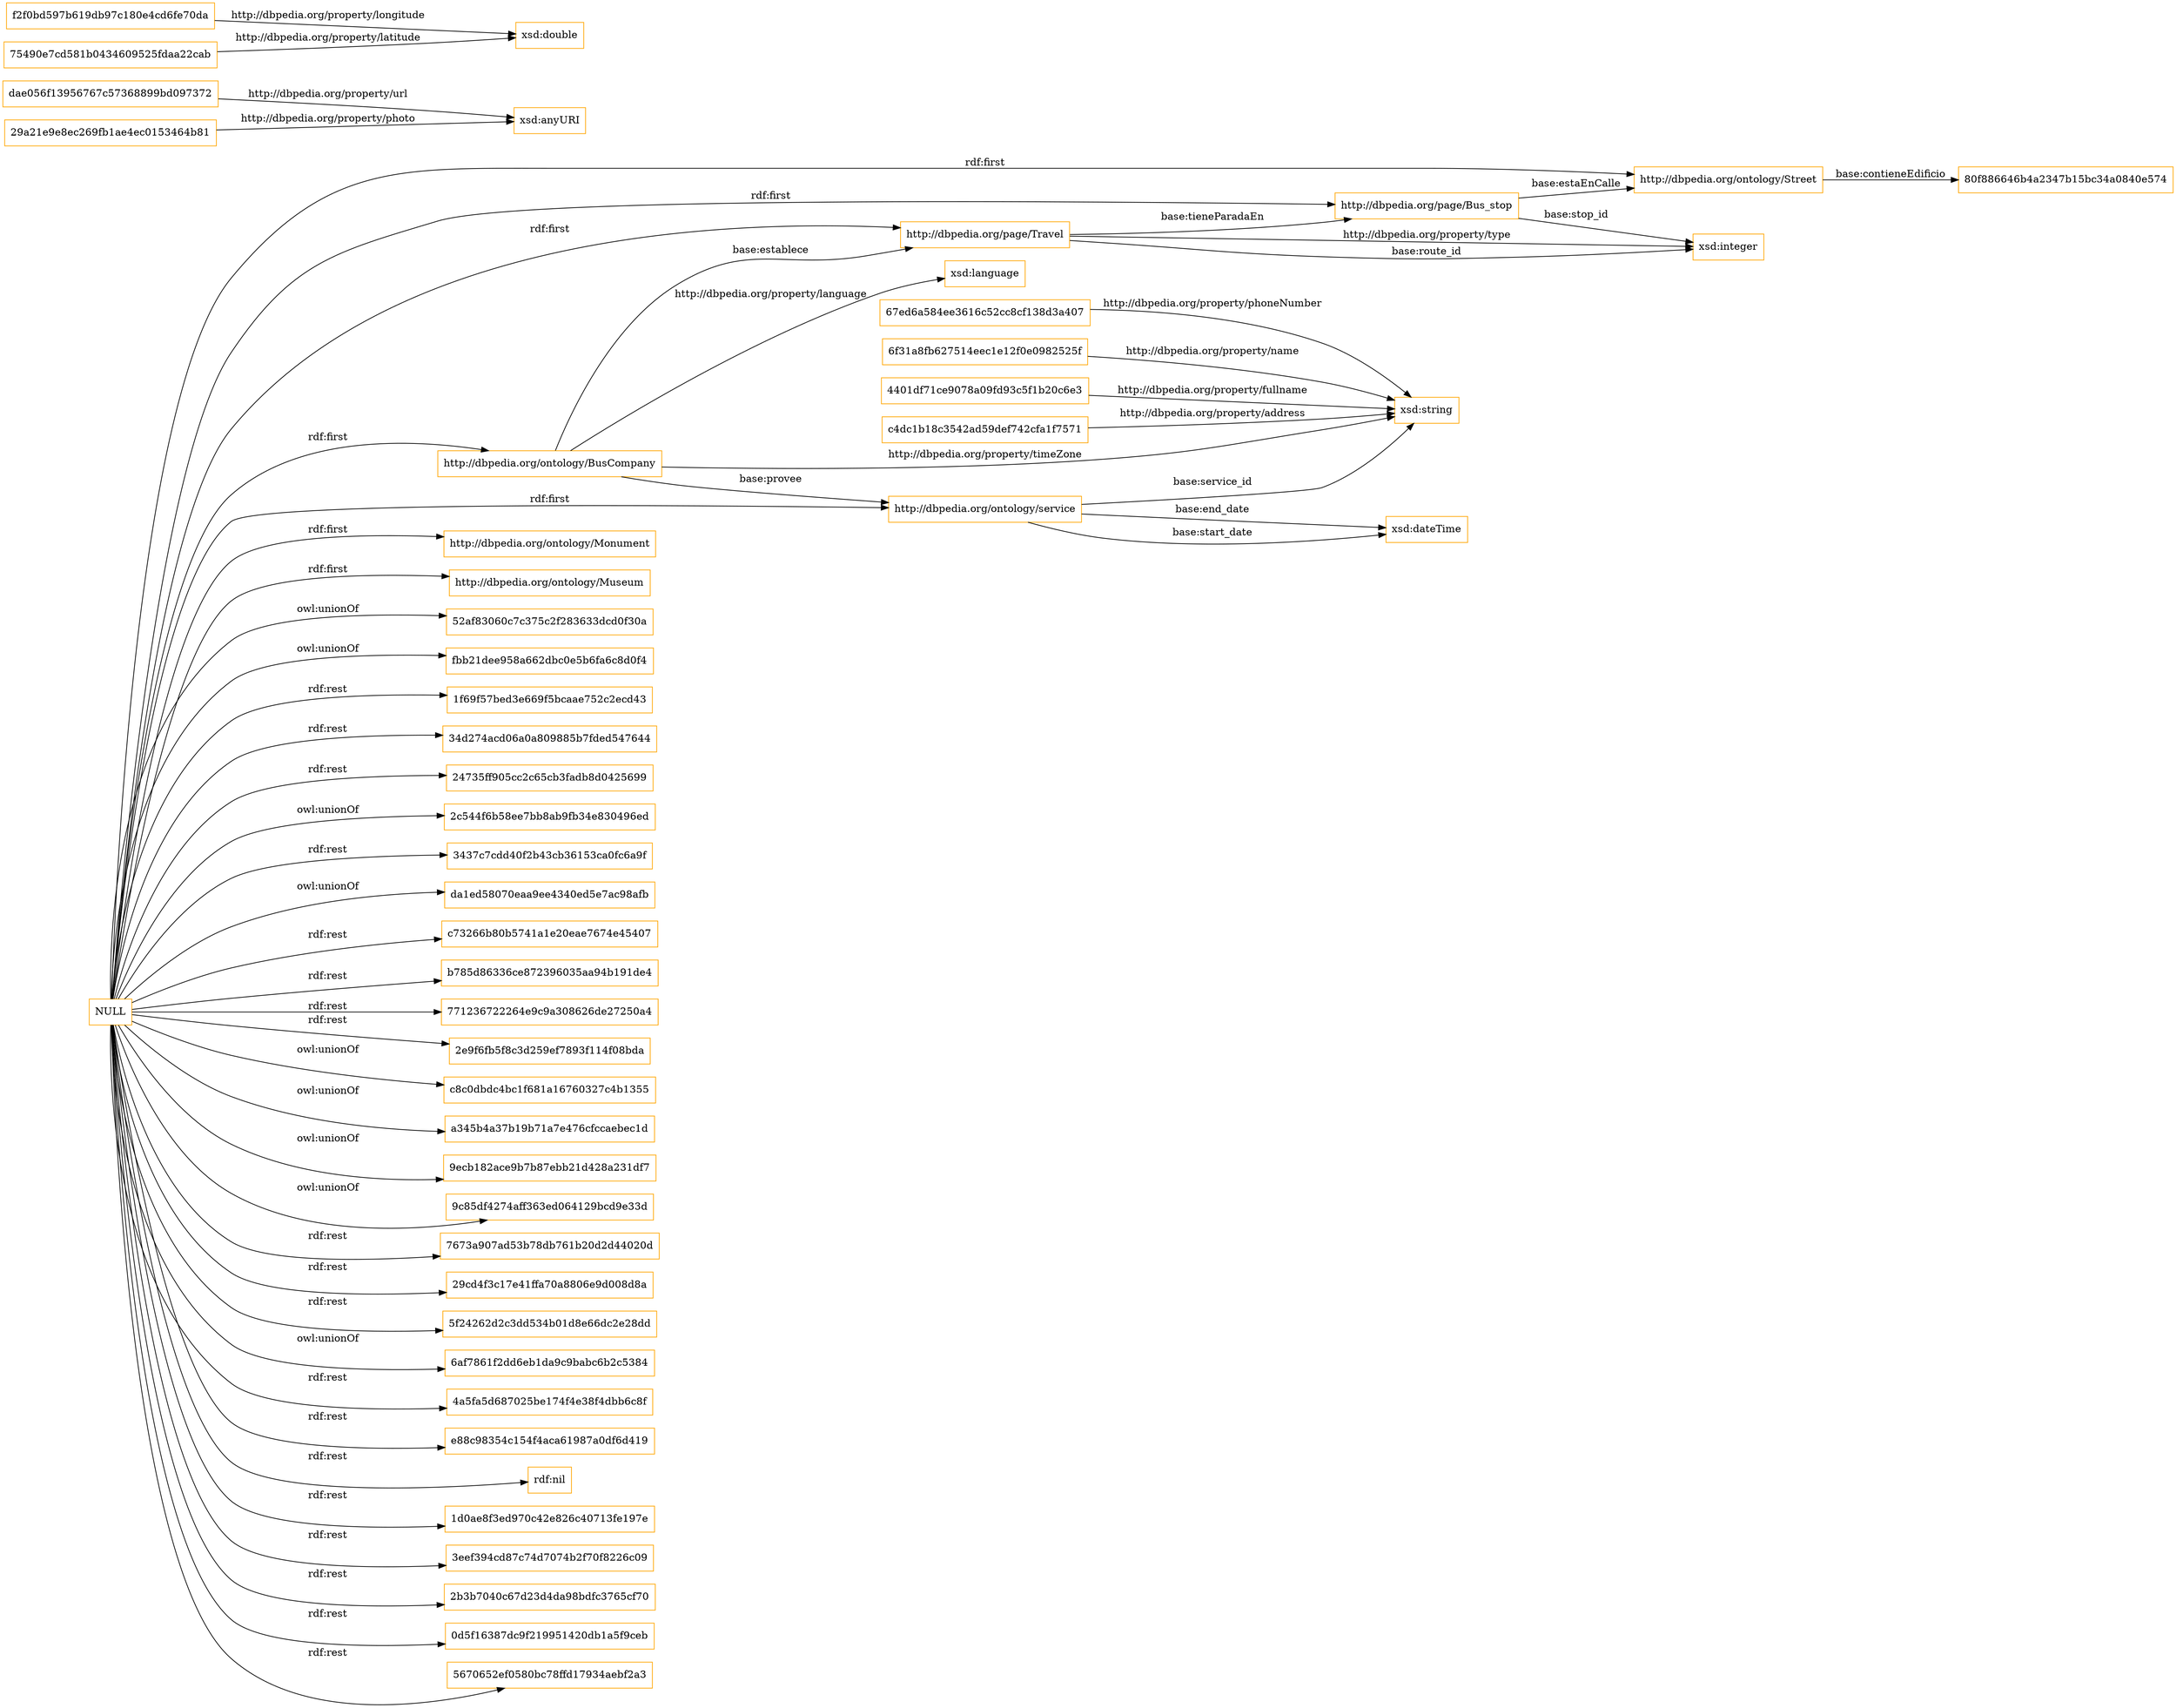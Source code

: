 digraph ar2dtool_diagram { 
rankdir=LR;
size="1501"
node [shape = rectangle, color="orange"]; "http://dbpedia.org/ontology/Street" "http://dbpedia.org/ontology/Monument" "http://dbpedia.org/ontology/Museum" "http://dbpedia.org/ontology/BusCompany" "http://dbpedia.org/page/Travel" "dae056f13956767c57368899bd097372" "67ed6a584ee3616c52cc8cf138d3a407" "29a21e9e8ec269fb1ae4ec0153464b81" "6f31a8fb627514eec1e12f0e0982525f" "http://dbpedia.org/ontology/service" "4401df71ce9078a09fd93c5f1b20c6e3" "http://dbpedia.org/page/Bus_stop" "f2f0bd597b619db97c180e4cd6fe70da" "75490e7cd581b0434609525fdaa22cab" "80f886646b4a2347b15bc34a0840e574" "c4dc1b18c3542ad59def742cfa1f7571" ; /*classes style*/
	"NULL" -> "52af83060c7c375c2f283633dcd0f30a" [ label = "owl:unionOf" ];
	"NULL" -> "fbb21dee958a662dbc0e5b6fa6c8d0f4" [ label = "owl:unionOf" ];
	"NULL" -> "1f69f57bed3e669f5bcaae752c2ecd43" [ label = "rdf:rest" ];
	"NULL" -> "34d274acd06a0a809885b7fded547644" [ label = "rdf:rest" ];
	"NULL" -> "24735ff905cc2c65cb3fadb8d0425699" [ label = "rdf:rest" ];
	"NULL" -> "2c544f6b58ee7bb8ab9fb34e830496ed" [ label = "owl:unionOf" ];
	"NULL" -> "http://dbpedia.org/page/Travel" [ label = "rdf:first" ];
	"NULL" -> "http://dbpedia.org/ontology/Monument" [ label = "rdf:first" ];
	"NULL" -> "3437c7cdd40f2b43cb36153ca0fc6a9f" [ label = "rdf:rest" ];
	"NULL" -> "da1ed58070eaa9ee4340ed5e7ac98afb" [ label = "owl:unionOf" ];
	"NULL" -> "c73266b80b5741a1e20eae7674e45407" [ label = "rdf:rest" ];
	"NULL" -> "b785d86336ce872396035aa94b191de4" [ label = "rdf:rest" ];
	"NULL" -> "771236722264e9c9a308626de27250a4" [ label = "rdf:rest" ];
	"NULL" -> "2e9f6fb5f8c3d259ef7893f114f08bda" [ label = "rdf:rest" ];
	"NULL" -> "c8c0dbdc4bc1f681a16760327c4b1355" [ label = "owl:unionOf" ];
	"NULL" -> "a345b4a37b19b71a7e476cfccaebec1d" [ label = "owl:unionOf" ];
	"NULL" -> "9ecb182ace9b7b87ebb21d428a231df7" [ label = "owl:unionOf" ];
	"NULL" -> "9c85df4274aff363ed064129bcd9e33d" [ label = "owl:unionOf" ];
	"NULL" -> "http://dbpedia.org/page/Bus_stop" [ label = "rdf:first" ];
	"NULL" -> "7673a907ad53b78db761b20d2d44020d" [ label = "rdf:rest" ];
	"NULL" -> "29cd4f3c17e41ffa70a8806e9d008d8a" [ label = "rdf:rest" ];
	"NULL" -> "5f24262d2c3dd534b01d8e66dc2e28dd" [ label = "rdf:rest" ];
	"NULL" -> "6af7861f2dd6eb1da9c9babc6b2c5384" [ label = "owl:unionOf" ];
	"NULL" -> "http://dbpedia.org/ontology/Street" [ label = "rdf:first" ];
	"NULL" -> "4a5fa5d687025be174f4e38f4dbb6c8f" [ label = "rdf:rest" ];
	"NULL" -> "e88c98354c154f4aca61987a0df6d419" [ label = "rdf:rest" ];
	"NULL" -> "rdf:nil" [ label = "rdf:rest" ];
	"NULL" -> "1d0ae8f3ed970c42e826c40713fe197e" [ label = "rdf:rest" ];
	"NULL" -> "http://dbpedia.org/ontology/BusCompany" [ label = "rdf:first" ];
	"NULL" -> "3eef394cd87c74d7074b2f70f8226c09" [ label = "rdf:rest" ];
	"NULL" -> "2b3b7040c67d23d4da98bdfc3765cf70" [ label = "rdf:rest" ];
	"NULL" -> "http://dbpedia.org/ontology/service" [ label = "rdf:first" ];
	"NULL" -> "0d5f16387dc9f219951420db1a5f9ceb" [ label = "rdf:rest" ];
	"NULL" -> "5670652ef0580bc78ffd17934aebf2a3" [ label = "rdf:rest" ];
	"NULL" -> "http://dbpedia.org/ontology/Museum" [ label = "rdf:first" ];
	"6f31a8fb627514eec1e12f0e0982525f" -> "xsd:string" [ label = "http://dbpedia.org/property/name" ];
	"http://dbpedia.org/page/Bus_stop" -> "xsd:integer" [ label = "base:stop_id" ];
	"http://dbpedia.org/ontology/BusCompany" -> "http://dbpedia.org/ontology/service" [ label = "base:provee" ];
	"4401df71ce9078a09fd93c5f1b20c6e3" -> "xsd:string" [ label = "http://dbpedia.org/property/fullname" ];
	"http://dbpedia.org/ontology/Street" -> "80f886646b4a2347b15bc34a0840e574" [ label = "base:contieneEdificio" ];
	"http://dbpedia.org/ontology/BusCompany" -> "xsd:language" [ label = "http://dbpedia.org/property/language" ];
	"dae056f13956767c57368899bd097372" -> "xsd:anyURI" [ label = "http://dbpedia.org/property/url" ];
	"http://dbpedia.org/ontology/BusCompany" -> "xsd:string" [ label = "http://dbpedia.org/property/timeZone" ];
	"29a21e9e8ec269fb1ae4ec0153464b81" -> "xsd:anyURI" [ label = "http://dbpedia.org/property/photo" ];
	"f2f0bd597b619db97c180e4cd6fe70da" -> "xsd:double" [ label = "http://dbpedia.org/property/longitude" ];
	"http://dbpedia.org/page/Travel" -> "xsd:integer" [ label = "http://dbpedia.org/property/type" ];
	"67ed6a584ee3616c52cc8cf138d3a407" -> "xsd:string" [ label = "http://dbpedia.org/property/phoneNumber" ];
	"c4dc1b18c3542ad59def742cfa1f7571" -> "xsd:string" [ label = "http://dbpedia.org/property/address" ];
	"http://dbpedia.org/ontology/service" -> "xsd:dateTime" [ label = "base:end_date" ];
	"http://dbpedia.org/page/Bus_stop" -> "http://dbpedia.org/ontology/Street" [ label = "base:estaEnCalle" ];
	"http://dbpedia.org/page/Travel" -> "xsd:integer" [ label = "base:route_id" ];
	"http://dbpedia.org/page/Travel" -> "http://dbpedia.org/page/Bus_stop" [ label = "base:tieneParadaEn" ];
	"75490e7cd581b0434609525fdaa22cab" -> "xsd:double" [ label = "http://dbpedia.org/property/latitude" ];
	"http://dbpedia.org/ontology/BusCompany" -> "http://dbpedia.org/page/Travel" [ label = "base:establece" ];
	"http://dbpedia.org/ontology/service" -> "xsd:string" [ label = "base:service_id" ];
	"http://dbpedia.org/ontology/service" -> "xsd:dateTime" [ label = "base:start_date" ];

}
